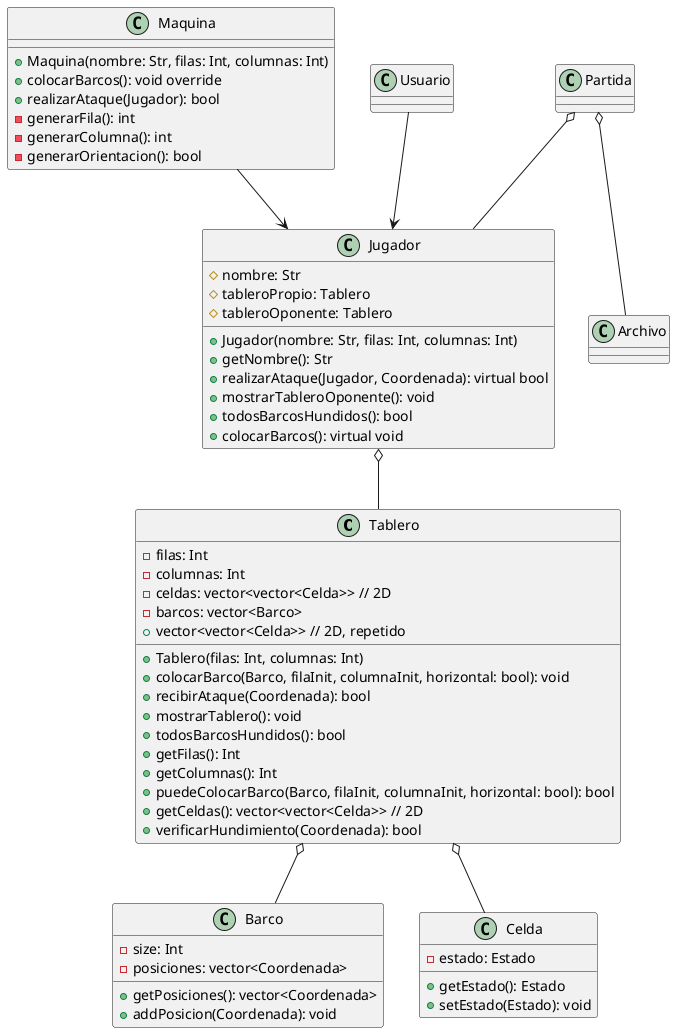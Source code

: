 @startuml


class Tablero {
    - filas: Int
    - columnas: Int
    - celdas: vector<vector<Celda>> // 2D
    - barcos: vector<Barco>
    + Tablero(filas: Int, columnas: Int)
    + colocarBarco(Barco, filaInit, columnaInit, horizontal: bool): void
    + recibirAtaque(Coordenada): bool
    + mostrarTablero(): void
    + todosBarcosHundidos(): bool
    + getFilas(): Int
    + getColumnas(): Int
    + puedeColocarBarco(Barco, filaInit, columnaInit, horizontal: bool): bool
    + vector<vector<Celda>> // 2D, repetido
    + getCeldas(): vector<vector<Celda>> // 2D
    + verificarHundimiento(Coordenada): bool
}

class Jugador {
    + Jugador(nombre: Str, filas: Int, columnas: Int)
    + getNombre(): Str
    + realizarAtaque(Jugador, Coordenada): virtual bool
    + mostrarTableroOponente(): void
    + todosBarcosHundidos(): bool
    + colocarBarcos(): virtual void
    # nombre: Str
    # tableroPropio: Tablero
    # tableroOponente: Tablero
}

Jugador o-- Tablero

class Maquina {
    + Maquina(nombre: Str, filas: Int, columnas: Int)
    + colocarBarcos(): void override
    + realizarAtaque(Jugador): bool
    - generarFila(): int
    - generarColumna(): int
    - generarOrientacion(): bool
}

class Usuario{
}

Maquina --> Jugador
Usuario --> Jugador

class Barco {
    - size: Int
    - posiciones: vector<Coordenada>
    + getPosiciones(): vector<Coordenada>
    + addPosicion(Coordenada): void
}

Tablero o-- Barco

' Casillero=Coordenada=Celda
class Celda{
    - estado: Estado
    + getEstado(): Estado
    + setEstado(Estado): void
}

Tablero o-- Celda

class Partida{
}

Partida o-- Jugador

class Archivo{
}

Partida o-- Archivo

@enduml